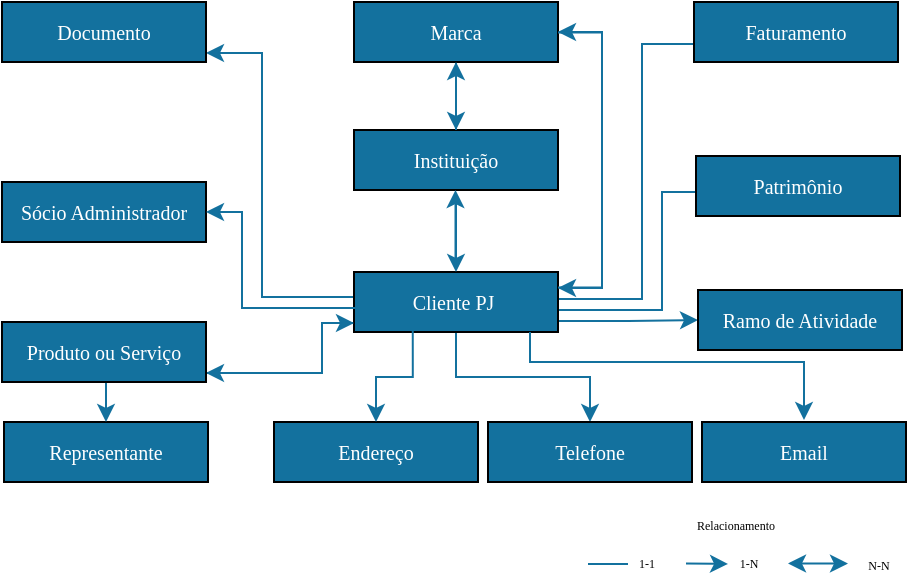 <mxfile version="14.4.2" type="device"><diagram id="pwx9f-JPc5i2mSrcDJkJ" name="Accounts - Balance"><mxGraphModel dx="662" dy="1520" grid="1" gridSize="10" guides="1" tooltips="1" connect="1" arrows="1" fold="1" page="1" pageScale="1" pageWidth="827" pageHeight="1169" math="0" shadow="0"><root><mxCell id="0"/><mxCell id="1" parent="0"/><mxCell id="3X2GgIw8dlf1CgqaEYxp-28" value="" style="rounded=1;whiteSpace=wrap;html=1;strokeColor=#000000;fillColor=#13719E;" parent="1" vertex="1"><mxGeometry x="522" y="-1036" width="20" height="14" as="geometry"/></mxCell><mxCell id="3X2GgIw8dlf1CgqaEYxp-27" value="" style="rounded=1;whiteSpace=wrap;html=1;strokeColor=#000000;fillColor=#13719E;" parent="1" vertex="1"><mxGeometry x="520" y="-1112" width="20" height="14" as="geometry"/></mxCell><mxCell id="3X2GgIw8dlf1CgqaEYxp-35" style="edgeStyle=orthogonalEdgeStyle;rounded=0;orthogonalLoop=1;jettySize=auto;html=1;exitX=0.5;exitY=1;exitDx=0;exitDy=0;strokeColor=#13719E;" parent="1" source="3X2GgIw8dlf1CgqaEYxp-2" target="3X2GgIw8dlf1CgqaEYxp-8" edge="1"><mxGeometry relative="1" as="geometry"/></mxCell><mxCell id="3X2GgIw8dlf1CgqaEYxp-49" style="edgeStyle=orthogonalEdgeStyle;rounded=0;orthogonalLoop=1;jettySize=auto;html=1;exitX=1;exitY=0.25;exitDx=0;exitDy=0;entryX=0;entryY=0.5;entryDx=0;entryDy=0;strokeColor=#13719E;" parent="1" edge="1"><mxGeometry relative="1" as="geometry"><mxPoint x="438" y="-973.5" as="sourcePoint"/><Array as="points"><mxPoint x="438" y="-966"/><mxPoint x="490" y="-966"/><mxPoint x="490" y="-1025"/></Array><mxPoint x="522" y="-1025" as="targetPoint"/></mxGeometry></mxCell><mxCell id="3X2GgIw8dlf1CgqaEYxp-59" style="edgeStyle=orthogonalEdgeStyle;rounded=0;orthogonalLoop=1;jettySize=auto;html=1;exitX=1;exitY=0.25;exitDx=0;exitDy=0;entryX=0;entryY=0.5;entryDx=0;entryDy=0;strokeColor=#13719E;" parent="1" edge="1"><mxGeometry relative="1" as="geometry"><mxPoint x="438" y="-971.5" as="sourcePoint"/><mxPoint x="520" y="-1099" as="targetPoint"/><Array as="points"><mxPoint x="480" y="-971"/><mxPoint x="480" y="-1099"/></Array></mxGeometry></mxCell><mxCell id="3X2GgIw8dlf1CgqaEYxp-62" style="edgeStyle=orthogonalEdgeStyle;rounded=0;orthogonalLoop=1;jettySize=auto;html=1;exitX=0;exitY=0.75;exitDx=0;exitDy=0;entryX=1;entryY=0.75;entryDx=0;entryDy=0;strokeColor=#13719E;" parent="1" edge="1"><mxGeometry relative="1" as="geometry"><mxPoint x="336" y="-959.5" as="sourcePoint"/><mxPoint x="262" y="-934.5" as="targetPoint"/><Array as="points"><mxPoint x="320" y="-959"/><mxPoint x="320" y="-934"/></Array></mxGeometry></mxCell><mxCell id="3X2GgIw8dlf1CgqaEYxp-67" style="edgeStyle=orthogonalEdgeStyle;rounded=0;orthogonalLoop=1;jettySize=auto;html=1;exitX=0;exitY=0.25;exitDx=0;exitDy=0;entryX=1;entryY=0.75;entryDx=0;entryDy=0;strokeColor=#13719E;" parent="1" edge="1"><mxGeometry relative="1" as="geometry"><mxPoint x="336" y="-972.5" as="sourcePoint"/><mxPoint x="262" y="-1094.5" as="targetPoint"/><Array as="points"><mxPoint x="290" y="-972"/><mxPoint x="290" y="-1094"/></Array></mxGeometry></mxCell><mxCell id="3X2GgIw8dlf1CgqaEYxp-93" style="edgeStyle=orthogonalEdgeStyle;rounded=0;orthogonalLoop=1;jettySize=auto;html=1;exitX=1;exitY=0.75;exitDx=0;exitDy=0;entryX=0;entryY=0.5;entryDx=0;entryDy=0;strokeColor=#13719E;" parent="1" edge="1"><mxGeometry relative="1" as="geometry"><mxPoint x="438" y="-960.5" as="sourcePoint"/><mxPoint x="508" y="-961" as="targetPoint"/><Array as="points"><mxPoint x="473" y="-960"/><mxPoint x="508" y="-961"/></Array></mxGeometry></mxCell><mxCell id="3X2GgIw8dlf1CgqaEYxp-2" value="&lt;font face=&quot;Verdana&quot; style=&quot;font-size: 10px&quot; color=&quot;#ffffff&quot;&gt;Cliente PJ&amp;nbsp;&lt;/font&gt;" style="rounded=0;whiteSpace=wrap;html=1;fillColor=#13719E;strokeColor=#000000;flipV=1;" parent="1" vertex="1"><mxGeometry x="336" y="-985" width="102" height="30" as="geometry"/></mxCell><mxCell id="3X2GgIw8dlf1CgqaEYxp-3" style="edgeStyle=orthogonalEdgeStyle;rounded=0;orthogonalLoop=1;jettySize=auto;html=1;exitX=0.5;exitY=1;exitDx=0;exitDy=0;" parent="1" source="3X2GgIw8dlf1CgqaEYxp-2" target="3X2GgIw8dlf1CgqaEYxp-2" edge="1"><mxGeometry relative="1" as="geometry"/></mxCell><mxCell id="3X2GgIw8dlf1CgqaEYxp-19" value="" style="edgeStyle=orthogonalEdgeStyle;rounded=0;orthogonalLoop=1;jettySize=auto;html=1;strokeColor=#13719E;" parent="1" source="3X2GgIw8dlf1CgqaEYxp-4" target="3X2GgIw8dlf1CgqaEYxp-5" edge="1"><mxGeometry relative="1" as="geometry"/></mxCell><mxCell id="3X2GgIw8dlf1CgqaEYxp-4" value="&lt;font face=&quot;Verdana&quot; style=&quot;font-size: 10px&quot; color=&quot;#ffffff&quot;&gt;Marca&lt;/font&gt;" style="rounded=0;whiteSpace=wrap;html=1;fillColor=#13719E;strokeColor=#000000;flipV=1;" parent="1" vertex="1"><mxGeometry x="336" y="-1120" width="102" height="30" as="geometry"/></mxCell><mxCell id="3X2GgIw8dlf1CgqaEYxp-21" style="edgeStyle=orthogonalEdgeStyle;rounded=0;orthogonalLoop=1;jettySize=auto;html=1;exitX=0.5;exitY=1;exitDx=0;exitDy=0;entryX=0.5;entryY=0;entryDx=0;entryDy=0;strokeColor=#13719E;" parent="1" target="3X2GgIw8dlf1CgqaEYxp-2" edge="1"><mxGeometry relative="1" as="geometry"><mxPoint x="387" y="-1023" as="sourcePoint"/></mxGeometry></mxCell><mxCell id="3X2GgIw8dlf1CgqaEYxp-5" value="&lt;font face=&quot;Verdana&quot; style=&quot;font-size: 10px&quot; color=&quot;#ffffff&quot;&gt;Instituição&lt;/font&gt;" style="rounded=0;whiteSpace=wrap;html=1;fillColor=#13719E;strokeColor=#000000;flipV=1;" parent="1" vertex="1"><mxGeometry x="336" y="-1056" width="102" height="30" as="geometry"/></mxCell><mxCell id="3X2GgIw8dlf1CgqaEYxp-7" value="&lt;font face=&quot;Verdana&quot; style=&quot;font-size: 10px&quot; color=&quot;#ffffff&quot;&gt;Endereço&lt;/font&gt;" style="rounded=0;whiteSpace=wrap;html=1;fillColor=#13719E;strokeColor=#000000;" parent="1" vertex="1"><mxGeometry x="296" y="-910" width="102" height="30" as="geometry"/></mxCell><mxCell id="3X2GgIw8dlf1CgqaEYxp-8" value="&lt;font face=&quot;Verdana&quot; style=&quot;font-size: 10px&quot; color=&quot;#ffffff&quot;&gt;Telefone&lt;/font&gt;" style="rounded=0;whiteSpace=wrap;html=1;fillColor=#13719E;strokeColor=#000000;" parent="1" vertex="1"><mxGeometry x="403" y="-910" width="102" height="30" as="geometry"/></mxCell><mxCell id="3X2GgIw8dlf1CgqaEYxp-9" value="&lt;font face=&quot;Verdana&quot; style=&quot;font-size: 10px&quot; color=&quot;#ffffff&quot;&gt;Email&lt;/font&gt;" style="rounded=0;whiteSpace=wrap;html=1;fillColor=#13719E;strokeColor=#000000;" parent="1" vertex="1"><mxGeometry x="510" y="-910" width="102" height="30" as="geometry"/></mxCell><mxCell id="3X2GgIw8dlf1CgqaEYxp-10" value="&lt;font face=&quot;Verdana&quot; style=&quot;font-size: 10px&quot; color=&quot;#ffffff&quot;&gt;Faturamento&lt;/font&gt;" style="rounded=0;whiteSpace=wrap;html=1;fillColor=#13719E;strokeColor=#000000;" parent="1" vertex="1"><mxGeometry x="506" y="-1120" width="102" height="30" as="geometry"/></mxCell><mxCell id="3X2GgIw8dlf1CgqaEYxp-11" value="&lt;font face=&quot;Verdana&quot; style=&quot;font-size: 10px&quot; color=&quot;#ffffff&quot;&gt;Patrimônio&lt;/font&gt;" style="rounded=0;whiteSpace=wrap;html=1;fillColor=#13719E;strokeColor=#000000;" parent="1" vertex="1"><mxGeometry x="507" y="-1043" width="102" height="30" as="geometry"/></mxCell><mxCell id="3X2GgIw8dlf1CgqaEYxp-12" value="&lt;font face=&quot;Verdana&quot; style=&quot;font-size: 10px&quot; color=&quot;#ffffff&quot;&gt;Ramo de Atividade&lt;/font&gt;" style="rounded=0;whiteSpace=wrap;html=1;fillColor=#13719E;strokeColor=#000000;" parent="1" vertex="1"><mxGeometry x="508" y="-976" width="102" height="30" as="geometry"/></mxCell><mxCell id="3X2GgIw8dlf1CgqaEYxp-14" value="&lt;font face=&quot;Verdana&quot; style=&quot;font-size: 10px&quot; color=&quot;#ffffff&quot;&gt;Representante&lt;/font&gt;" style="rounded=0;whiteSpace=wrap;html=1;fillColor=#13719E;strokeColor=#000000;" parent="1" vertex="1"><mxGeometry x="161" y="-910" width="102" height="30" as="geometry"/></mxCell><mxCell id="3X2GgIw8dlf1CgqaEYxp-55" style="edgeStyle=orthogonalEdgeStyle;rounded=0;orthogonalLoop=1;jettySize=auto;html=1;exitX=0.5;exitY=1;exitDx=0;exitDy=0;entryX=0.5;entryY=0;entryDx=0;entryDy=0;strokeColor=#13719E;" parent="1" source="3X2GgIw8dlf1CgqaEYxp-15" target="3X2GgIw8dlf1CgqaEYxp-14" edge="1"><mxGeometry relative="1" as="geometry"/></mxCell><mxCell id="3X2GgIw8dlf1CgqaEYxp-63" style="edgeStyle=orthogonalEdgeStyle;rounded=0;orthogonalLoop=1;jettySize=auto;html=1;exitX=1;exitY=0.75;exitDx=0;exitDy=0;entryX=0;entryY=0.75;entryDx=0;entryDy=0;strokeColor=#13719E;" parent="1" edge="1"><mxGeometry relative="1" as="geometry"><mxPoint x="262" y="-934.5" as="sourcePoint"/><mxPoint x="336" y="-959.5" as="targetPoint"/><Array as="points"><mxPoint x="320" y="-934"/><mxPoint x="320" y="-959"/></Array></mxGeometry></mxCell><mxCell id="3X2GgIw8dlf1CgqaEYxp-15" value="&lt;font face=&quot;Verdana&quot; style=&quot;font-size: 10px&quot; color=&quot;#ffffff&quot;&gt;Produto ou Serviço&lt;/font&gt;" style="rounded=0;whiteSpace=wrap;html=1;fillColor=#13719E;strokeColor=#000000;" parent="1" vertex="1"><mxGeometry x="160" y="-960" width="102" height="30" as="geometry"/></mxCell><mxCell id="3X2GgIw8dlf1CgqaEYxp-36" style="edgeStyle=orthogonalEdgeStyle;rounded=0;orthogonalLoop=1;jettySize=auto;html=1;exitX=0.288;exitY=0.017;exitDx=0;exitDy=0;strokeColor=#13719E;entryX=0.5;entryY=0;entryDx=0;entryDy=0;exitPerimeter=0;" parent="1" source="3X2GgIw8dlf1CgqaEYxp-2" target="3X2GgIw8dlf1CgqaEYxp-7" edge="1"><mxGeometry relative="1" as="geometry"><mxPoint x="397" y="-945" as="sourcePoint"/><mxPoint x="461" y="-900" as="targetPoint"/></mxGeometry></mxCell><mxCell id="3X2GgIw8dlf1CgqaEYxp-37" style="edgeStyle=orthogonalEdgeStyle;rounded=0;orthogonalLoop=1;jettySize=auto;html=1;strokeColor=#13719E;" parent="1" edge="1"><mxGeometry relative="1" as="geometry"><mxPoint x="424" y="-955" as="sourcePoint"/><mxPoint x="561" y="-911" as="targetPoint"/><Array as="points"><mxPoint x="424" y="-940"/><mxPoint x="561" y="-940"/></Array></mxGeometry></mxCell><mxCell id="3X2GgIw8dlf1CgqaEYxp-44" value="&lt;font face=&quot;Verdana&quot; style=&quot;font-size: 10px&quot; color=&quot;#ffffff&quot;&gt;Documento&lt;/font&gt;" style="rounded=0;whiteSpace=wrap;html=1;fillColor=#13719E;strokeColor=#000000;" parent="1" vertex="1"><mxGeometry x="160" y="-1120" width="102" height="30" as="geometry"/></mxCell><mxCell id="3X2GgIw8dlf1CgqaEYxp-51" value="&lt;font face=&quot;Verdana&quot; style=&quot;font-size: 10px&quot; color=&quot;#ffffff&quot;&gt;Sócio Administrador&lt;/font&gt;" style="rounded=0;whiteSpace=wrap;html=1;fillColor=#13719E;strokeColor=#000000;" parent="1" vertex="1"><mxGeometry x="160" y="-1030" width="102" height="30" as="geometry"/></mxCell><mxCell id="3X2GgIw8dlf1CgqaEYxp-88" value="" style="group" parent="1" vertex="1" connectable="0"><mxGeometry x="451" y="-870" width="162" height="40" as="geometry"/></mxCell><mxCell id="3X2GgIw8dlf1CgqaEYxp-74" value="" style="endArrow=classic;html=1;strokeColor=#13719E;" parent="3X2GgIw8dlf1CgqaEYxp-88" edge="1"><mxGeometry width="50" height="50" relative="1" as="geometry"><mxPoint x="51" y="30.75" as="sourcePoint"/><mxPoint x="72" y="31" as="targetPoint"/><Array as="points"/></mxGeometry></mxCell><mxCell id="3X2GgIw8dlf1CgqaEYxp-75" value="" style="endArrow=none;html=1;strokeColor=#13719E;" parent="3X2GgIw8dlf1CgqaEYxp-88" edge="1"><mxGeometry width="50" height="50" relative="1" as="geometry"><mxPoint x="2" y="31" as="sourcePoint"/><mxPoint x="22" y="31" as="targetPoint"/></mxGeometry></mxCell><mxCell id="3X2GgIw8dlf1CgqaEYxp-76" value="" style="endArrow=classic;startArrow=classic;html=1;strokeColor=#13719E;" parent="3X2GgIw8dlf1CgqaEYxp-88" edge="1"><mxGeometry width="50" height="50" relative="1" as="geometry"><mxPoint x="102" y="30.75" as="sourcePoint"/><mxPoint x="132" y="30.75" as="targetPoint"/></mxGeometry></mxCell><mxCell id="3X2GgIw8dlf1CgqaEYxp-81" value="&lt;font face=&quot;Verdana&quot; style=&quot;font-size: 6px&quot;&gt;1-1&lt;/font&gt;" style="text;html=1;align=center;verticalAlign=middle;resizable=0;points=[];autosize=1;" parent="3X2GgIw8dlf1CgqaEYxp-88" vertex="1"><mxGeometry x="16" y="19" width="30" height="20" as="geometry"/></mxCell><mxCell id="3X2GgIw8dlf1CgqaEYxp-84" value="&lt;font face=&quot;Verdana&quot; style=&quot;font-size: 6px&quot;&gt;N-N&lt;/font&gt;" style="text;html=1;align=center;verticalAlign=middle;resizable=0;points=[];autosize=1;" parent="3X2GgIw8dlf1CgqaEYxp-88" vertex="1"><mxGeometry x="132" y="20" width="30" height="20" as="geometry"/></mxCell><mxCell id="3X2GgIw8dlf1CgqaEYxp-85" value="&lt;font face=&quot;Verdana&quot; style=&quot;font-size: 6px&quot;&gt;Relacionamento&lt;/font&gt;" style="text;html=1;strokeColor=none;fillColor=none;align=center;verticalAlign=middle;whiteSpace=wrap;rounded=0;" parent="3X2GgIw8dlf1CgqaEYxp-88" vertex="1"><mxGeometry width="152" height="20" as="geometry"/></mxCell><mxCell id="3X2GgIw8dlf1CgqaEYxp-87" value="&lt;font face=&quot;Verdana&quot; style=&quot;font-size: 6px&quot;&gt;1-N&lt;/font&gt;" style="text;html=1;align=center;verticalAlign=middle;resizable=0;points=[];autosize=1;" parent="3X2GgIw8dlf1CgqaEYxp-88" vertex="1"><mxGeometry x="67" y="19" width="30" height="20" as="geometry"/></mxCell><mxCell id="3X2GgIw8dlf1CgqaEYxp-94" style="edgeStyle=orthogonalEdgeStyle;rounded=0;orthogonalLoop=1;jettySize=auto;html=1;entryX=1;entryY=0.5;entryDx=0;entryDy=0;strokeColor=#13719E;" parent="1" target="3X2GgIw8dlf1CgqaEYxp-51" edge="1"><mxGeometry relative="1" as="geometry"><mxPoint x="340" y="-967" as="sourcePoint"/><mxPoint x="272" y="-1075" as="targetPoint"/><Array as="points"><mxPoint x="280" y="-967"/><mxPoint x="280" y="-1015"/></Array></mxGeometry></mxCell><mxCell id="HfUcWDP8QhVfIGYS9ejC-4" style="edgeStyle=orthogonalEdgeStyle;rounded=0;orthogonalLoop=1;jettySize=auto;html=1;exitX=0.5;exitY=0;exitDx=0;exitDy=0;strokeColor=#13719E;entryX=0.5;entryY=1;entryDx=0;entryDy=0;" parent="1" source="3X2GgIw8dlf1CgqaEYxp-5" target="3X2GgIw8dlf1CgqaEYxp-4" edge="1"><mxGeometry relative="1" as="geometry"><mxPoint x="398" y="-1073" as="sourcePoint"/><mxPoint x="456" y="-1098" as="targetPoint"/><Array as="points"><mxPoint x="387" y="-1080"/><mxPoint x="387" y="-1080"/></Array></mxGeometry></mxCell><mxCell id="HfUcWDP8QhVfIGYS9ejC-9" style="edgeStyle=orthogonalEdgeStyle;rounded=0;orthogonalLoop=1;jettySize=auto;html=1;exitX=0.5;exitY=1;exitDx=0;exitDy=0;entryX=0.5;entryY=0;entryDx=0;entryDy=0;strokeColor=#13719E;" parent="1" edge="1"><mxGeometry relative="1" as="geometry"><mxPoint x="386.75" y="-988" as="sourcePoint"/><mxPoint x="386.75" y="-1026" as="targetPoint"/></mxGeometry></mxCell><mxCell id="wLY0v17dNFOBaqOEJap5-3" style="edgeStyle=orthogonalEdgeStyle;rounded=0;orthogonalLoop=1;jettySize=auto;html=1;exitX=1;exitY=0.25;exitDx=0;exitDy=0;entryX=1;entryY=0.5;entryDx=0;entryDy=0;strokeColor=#13719E;" parent="1" target="3X2GgIw8dlf1CgqaEYxp-4" edge="1"><mxGeometry relative="1" as="geometry"><mxPoint x="438" y="-977.25" as="sourcePoint"/><mxPoint x="520" y="-1104.75" as="targetPoint"/><Array as="points"><mxPoint x="460" y="-977"/><mxPoint x="460" y="-1105"/></Array></mxGeometry></mxCell><mxCell id="JMbogvr1EMeNp8jlICm3-1" style="edgeStyle=orthogonalEdgeStyle;rounded=0;orthogonalLoop=1;jettySize=auto;html=1;exitX=1;exitY=0.25;exitDx=0;exitDy=0;entryX=1;entryY=0.5;entryDx=0;entryDy=0;strokeColor=#13719E;" edge="1" parent="1"><mxGeometry relative="1" as="geometry"><mxPoint x="438" y="-1104.8" as="sourcePoint"/><mxPoint x="438" y="-977.05" as="targetPoint"/><Array as="points"><mxPoint x="460" y="-1104.8"/><mxPoint x="460" y="-976.8"/></Array></mxGeometry></mxCell></root></mxGraphModel></diagram></mxfile>